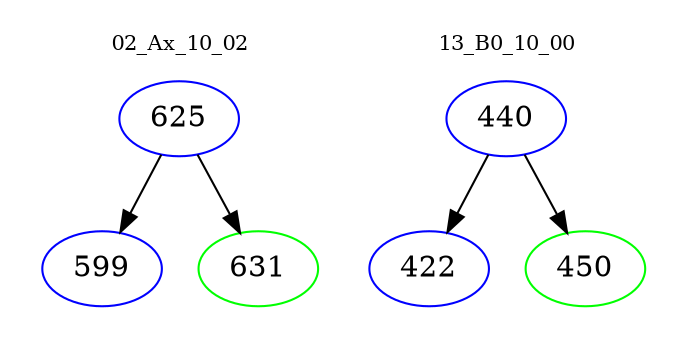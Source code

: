 digraph{
subgraph cluster_0 {
color = white
label = "02_Ax_10_02";
fontsize=10;
T0_625 [label="625", color="blue"]
T0_625 -> T0_599 [color="black"]
T0_599 [label="599", color="blue"]
T0_625 -> T0_631 [color="black"]
T0_631 [label="631", color="green"]
}
subgraph cluster_1 {
color = white
label = "13_B0_10_00";
fontsize=10;
T1_440 [label="440", color="blue"]
T1_440 -> T1_422 [color="black"]
T1_422 [label="422", color="blue"]
T1_440 -> T1_450 [color="black"]
T1_450 [label="450", color="green"]
}
}
